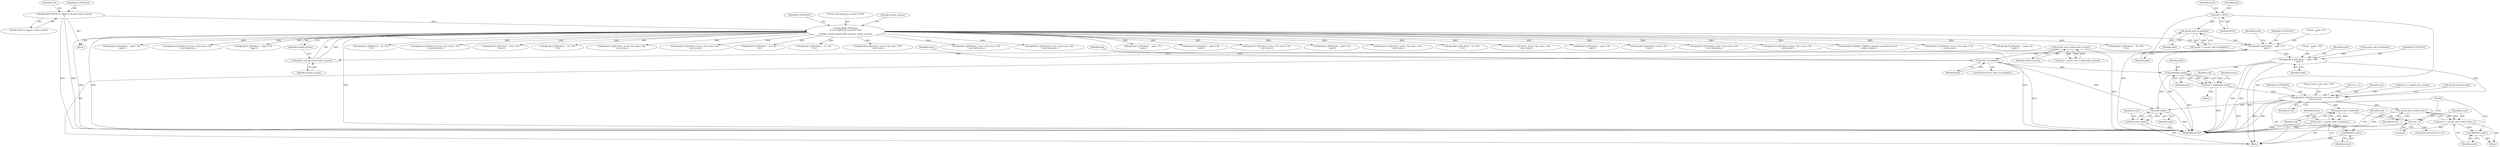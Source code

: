 digraph "0_htcondor_5e5571d1a431eb3c61977b6dd6ec90186ef79867_4@pointer" {
"1001380" [label="(Call,dprintf( D_SYSCALLS, \"  path = %s\n\", path ))"];
"1000224" [label="(Call,dprintf(D_SYSCALLS,\n\t\t\"Got request for syscall %s (%d)\n\",\n\t\tshadow_syscall_name(condor_sysnum), condor_sysnum))"];
"1000158" [label="(Call,dprintf(D_SYSCALLS, \"About to decode condor_sysnum\n\"))"];
"1000227" [label="(Call,shadow_syscall_name(condor_sysnum))"];
"1000163" [label="(Call,syscall_sock->code(condor_sysnum))"];
"1001376" [label="(Call,syscall_sock->code(path))"];
"1001371" [label="(Call,path = NULL)"];
"1001390" [label="(Call,dprintf( D_SYSCALLS, \"  mode = %d\n\", mode ))"];
"1001408" [label="(Call,mkdir(path,mode))"];
"1001406" [label="(Call,rval = mkdir(path,mode))"];
"1001425" [label="(Call,dprintf( D_SYSCALLS, \"\trval = %d, errno = %d\n\", rval, terrno ))"];
"1001433" [label="(Call,syscall_sock->code(rval))"];
"1001431" [label="(Call,result = ( syscall_sock->code(rval) ))"];
"1001435" [label="(Call,ASSERT( result ))"];
"1001438" [label="(Call,rval < 0)"];
"1001444" [label="(Call,syscall_sock->code( terrno ))"];
"1001442" [label="(Call,result = ( syscall_sock->code( terrno ) ))"];
"1001446" [label="(Call,ASSERT( result ))"];
"1001449" [label="(Call,(char *)path)"];
"1001448" [label="(Call,free( (char *)path ))"];
"1001400" [label="(Call,write_access(path))"];
"1000637" [label="(Call,dprintf( D_SYSCALLS, \"\trval = %d, errno = %d\n\", rval, terrno ))"];
"1001470" [label="(Call,dprintf( D_SYSCALLS, \"  path = %s\n\", path ))"];
"1000227" [label="(Call,shadow_syscall_name(condor_sysnum))"];
"1001441" [label="(Block,)"];
"1001393" [label="(Identifier,mode)"];
"1001408" [label="(Call,mkdir(path,mode))"];
"1001339" [label="(Call,dprintf( D_SYSCALLS, \"\trval = %d, errno = %d\n\", rval, terrno ))"];
"1001375" [label="(Identifier,result)"];
"1000793" [label="(Call,dprintf( D_SYSCALLS, \"  fd = %d\n\", fd ))"];
"1000161" [label="(Call,rval = syscall_sock->code(condor_sysnum))"];
"1000374" [label="(Call,dprintf( D_SYSCALLS, \"\trval = %d, errno = %d\n\", rval, terrno ))"];
"1001406" [label="(Call,rval = mkdir(path,mode))"];
"1000107" [label="(Block,)"];
"1002289" [label="(Call,dprintf( D_SYSCALLS, \"  path = %s\n\", path ))"];
"1001682" [label="(Call,dprintf( D_SYSCALLS, \"\trval = %d\n\", rval ))"];
"1001402" [label="(Block,)"];
"1001385" [label="(Identifier,result)"];
"1001623" [label="(Call,dprintf( D_SYSCALLS, \"\trval = %d, errno = %d\n\", rval, (int)terrno ))"];
"1001401" [label="(Identifier,path)"];
"1001433" [label="(Call,syscall_sock->code(rval))"];
"1001439" [label="(Identifier,rval)"];
"1000589" [label="(Call,dprintf( D_SYSCALLS, \"\trval = %d, errno = %d\n\", rval, terrno ))"];
"1001426" [label="(Identifier,D_SYSCALLS)"];
"1002463" [label="(Call,dprintf(D_ALWAYS, \"ERROR: unknown syscall %d received\n\", condor_sysnum ))"];
"1001444" [label="(Call,syscall_sock->code( terrno ))"];
"1000441" [label="(Call,dprintf( D_SYSCALLS, \"\trval = %d, errno = %d\n\", rval, terrno ))"];
"1001443" [label="(Identifier,result)"];
"1001374" [label="(Call,result = ( syscall_sock->code(path) ))"];
"1001407" [label="(Identifier,rval)"];
"1001383" [label="(Identifier,path)"];
"1001141" [label="(Call,dprintf( D_SYSCALLS, \"  path = %s\n\", path ))"];
"1000225" [label="(Identifier,D_SYSCALLS)"];
"1001386" [label="(Call,syscall_sock->code(mode))"];
"1001427" [label="(Literal,\"\trval = %d, errno = %d\n\")"];
"1000162" [label="(Identifier,rval)"];
"1001429" [label="(Identifier,terrno)"];
"1001377" [label="(Identifier,path)"];
"1001440" [label="(Literal,0)"];
"1001448" [label="(Call,free( (char *)path ))"];
"1001400" [label="(Call,write_access(path))"];
"1001432" [label="(Identifier,result)"];
"1000160" [label="(Literal,\"About to decode condor_sysnum\n\")"];
"1001376" [label="(Call,syscall_sock->code(path))"];
"1001391" [label="(Identifier,D_SYSCALLS)"];
"1000164" [label="(Identifier,condor_sysnum)"];
"1001435" [label="(Call,ASSERT( result ))"];
"1001381" [label="(Identifier,D_SYSCALLS)"];
"1001399" [label="(ControlStructure,if ( write_access(path) ))"];
"1001382" [label="(Literal,\"  path = %s\n\")"];
"1001437" [label="(ControlStructure,if( rval < 0 ))"];
"1001055" [label="(Call,dprintf( D_SYSCALLS, \"  fd = %d\n\", fd ))"];
"1002373" [label="(Call,dprintf( D_SYSCALLS, \"  path = %s\n\", path ))"];
"1001413" [label="(Call,rval = -1)"];
"1001730" [label="(Call,dprintf( D_SYSCALLS, \"\trval = %d, errno = %d\n\", rval, (int)terrno ))"];
"1000677" [label="(Call,dprintf( D_SYSCALLS, \"  flags = %d\n\", flags ))"];
"1002472" [label="(MethodReturn,RET)"];
"1001449" [label="(Call,(char *)path)"];
"1001442" [label="(Call,result = ( syscall_sock->code( terrno ) ))"];
"1001453" [label="(Identifier,result)"];
"1001380" [label="(Call,dprintf( D_SYSCALLS, \"  path = %s\n\", path ))"];
"1001428" [label="(Identifier,rval)"];
"1000853" [label="(Call,dprintf( D_SYSCALLS, \"  fd = %d\n\", fd ))"];
"1001434" [label="(Identifier,rval)"];
"1001885" [label="(Call,dprintf( D_SYSCALLS, \"\trval = %d, errno = %d\n\", rval, (int)terrno ))"];
"1000226" [label="(Literal,\"Got request for syscall %s (%d)\n\")"];
"1001225" [label="(Call,dprintf( D_SYSCALLS, \"  from = %s\n\", from ))"];
"1000159" [label="(Identifier,D_SYSCALLS)"];
"1000955" [label="(Call,dprintf( D_SYSCALLS, \"  fd = %d\n\", fd ))"];
"1001421" [label="(Identifier,terrno)"];
"1001445" [label="(Identifier,terrno)"];
"1001370" [label="(Block,)"];
"1001438" [label="(Call,rval < 0)"];
"1001390" [label="(Call,dprintf( D_SYSCALLS, \"  mode = %d\n\", mode ))"];
"1000530" [label="(Call,dprintf( D_SYSCALLS, \"\trval = %d, errno = %d\n\", rval, terrno ))"];
"1001447" [label="(Identifier,result)"];
"1000319" [label="(Call,dprintf( D_SYSCALLS, \"\trval = %d, errno = %d\n\", rval, terrno ))"];
"1000231" [label="(Identifier,condor_sysnum)"];
"1002018" [label="(Call,dprintf( D_SYSCALLS, \"  fd = %d\n\", fd ))"];
"1001404" [label="(Identifier,errno)"];
"1001436" [label="(Identifier,result)"];
"1000158" [label="(Call,dprintf(D_SYSCALLS, \"About to decode condor_sysnum\n\"))"];
"1001420" [label="(Call,terrno = (condor_errno_t)errno)"];
"1001430" [label="(Call,syscall_sock->encode())"];
"1001451" [label="(Identifier,path)"];
"1001542" [label="(Call,dprintf( D_SYSCALLS, \"  fs = %d\n\", fd ))"];
"1000228" [label="(Identifier,condor_sysnum)"];
"1000261" [label="(Call,dprintf( D_SYSCALLS, \"\trval = %d, errno = %d\n\", rval, terrno ))"];
"1001410" [label="(Identifier,mode)"];
"1000229" [label="(Identifier,condor_sysnum)"];
"1000163" [label="(Call,syscall_sock->code(condor_sysnum))"];
"1001814" [label="(Call,dprintf( D_SYSCALLS, \"\trval = %d, errno = %d\n\", rval, (int)terrno ))"];
"1001372" [label="(Identifier,path)"];
"1000224" [label="(Call,dprintf(D_SYSCALLS,\n\t\t\"Got request for syscall %s (%d)\n\",\n\t\tshadow_syscall_name(condor_sysnum), condor_sysnum))"];
"1001392" [label="(Literal,\"  mode = %d\n\")"];
"1001961" [label="(Call,dprintf( D_SYSCALLS, \"\trval = %d, errno = %d\n\", rval, (int)terrno ))"];
"1001425" [label="(Call,dprintf( D_SYSCALLS, \"\trval = %d, errno = %d\n\", rval, terrno ))"];
"1001395" [label="(Identifier,result)"];
"1002112" [label="(Call,dprintf( D_SYSCALLS, \"  path = %s\n\", path ))"];
"1001373" [label="(Identifier,NULL)"];
"1001446" [label="(Call,ASSERT( result ))"];
"1002215" [label="(Call,dprintf( D_SYSCALLS, \"  path = %s\n\", path ))"];
"1001371" [label="(Call,path = NULL)"];
"1001431" [label="(Call,result = ( syscall_sock->code(rval) ))"];
"1001414" [label="(Identifier,rval)"];
"1001409" [label="(Identifier,path)"];
"1001380" -> "1001370"  [label="AST: "];
"1001380" -> "1001383"  [label="CFG: "];
"1001381" -> "1001380"  [label="AST: "];
"1001382" -> "1001380"  [label="AST: "];
"1001383" -> "1001380"  [label="AST: "];
"1001385" -> "1001380"  [label="CFG: "];
"1001380" -> "1002472"  [label="DDG: "];
"1000224" -> "1001380"  [label="DDG: "];
"1001376" -> "1001380"  [label="DDG: "];
"1001380" -> "1001390"  [label="DDG: "];
"1001380" -> "1001400"  [label="DDG: "];
"1000224" -> "1000107"  [label="AST: "];
"1000224" -> "1000229"  [label="CFG: "];
"1000225" -> "1000224"  [label="AST: "];
"1000226" -> "1000224"  [label="AST: "];
"1000227" -> "1000224"  [label="AST: "];
"1000229" -> "1000224"  [label="AST: "];
"1000231" -> "1000224"  [label="CFG: "];
"1000224" -> "1002472"  [label="DDG: "];
"1000224" -> "1002472"  [label="DDG: "];
"1000224" -> "1002472"  [label="DDG: "];
"1000224" -> "1002472"  [label="DDG: "];
"1000158" -> "1000224"  [label="DDG: "];
"1000227" -> "1000224"  [label="DDG: "];
"1000224" -> "1000261"  [label="DDG: "];
"1000224" -> "1000319"  [label="DDG: "];
"1000224" -> "1000374"  [label="DDG: "];
"1000224" -> "1000441"  [label="DDG: "];
"1000224" -> "1000530"  [label="DDG: "];
"1000224" -> "1000589"  [label="DDG: "];
"1000224" -> "1000637"  [label="DDG: "];
"1000224" -> "1000677"  [label="DDG: "];
"1000224" -> "1000793"  [label="DDG: "];
"1000224" -> "1000853"  [label="DDG: "];
"1000224" -> "1000955"  [label="DDG: "];
"1000224" -> "1001055"  [label="DDG: "];
"1000224" -> "1001141"  [label="DDG: "];
"1000224" -> "1001225"  [label="DDG: "];
"1000224" -> "1001339"  [label="DDG: "];
"1000224" -> "1001470"  [label="DDG: "];
"1000224" -> "1001542"  [label="DDG: "];
"1000224" -> "1001623"  [label="DDG: "];
"1000224" -> "1001682"  [label="DDG: "];
"1000224" -> "1001730"  [label="DDG: "];
"1000224" -> "1001814"  [label="DDG: "];
"1000224" -> "1001885"  [label="DDG: "];
"1000224" -> "1001961"  [label="DDG: "];
"1000224" -> "1002018"  [label="DDG: "];
"1000224" -> "1002112"  [label="DDG: "];
"1000224" -> "1002215"  [label="DDG: "];
"1000224" -> "1002289"  [label="DDG: "];
"1000224" -> "1002373"  [label="DDG: "];
"1000224" -> "1002463"  [label="DDG: "];
"1000158" -> "1000107"  [label="AST: "];
"1000158" -> "1000160"  [label="CFG: "];
"1000159" -> "1000158"  [label="AST: "];
"1000160" -> "1000158"  [label="AST: "];
"1000162" -> "1000158"  [label="CFG: "];
"1000158" -> "1002472"  [label="DDG: "];
"1000158" -> "1002472"  [label="DDG: "];
"1000227" -> "1000228"  [label="CFG: "];
"1000228" -> "1000227"  [label="AST: "];
"1000229" -> "1000227"  [label="CFG: "];
"1000163" -> "1000227"  [label="DDG: "];
"1000163" -> "1000161"  [label="AST: "];
"1000163" -> "1000164"  [label="CFG: "];
"1000164" -> "1000163"  [label="AST: "];
"1000161" -> "1000163"  [label="CFG: "];
"1000163" -> "1002472"  [label="DDG: "];
"1000163" -> "1000161"  [label="DDG: "];
"1001376" -> "1001374"  [label="AST: "];
"1001376" -> "1001377"  [label="CFG: "];
"1001377" -> "1001376"  [label="AST: "];
"1001374" -> "1001376"  [label="CFG: "];
"1001376" -> "1001374"  [label="DDG: "];
"1001371" -> "1001376"  [label="DDG: "];
"1001371" -> "1001370"  [label="AST: "];
"1001371" -> "1001373"  [label="CFG: "];
"1001372" -> "1001371"  [label="AST: "];
"1001373" -> "1001371"  [label="AST: "];
"1001375" -> "1001371"  [label="CFG: "];
"1001371" -> "1002472"  [label="DDG: "];
"1001390" -> "1001370"  [label="AST: "];
"1001390" -> "1001393"  [label="CFG: "];
"1001391" -> "1001390"  [label="AST: "];
"1001392" -> "1001390"  [label="AST: "];
"1001393" -> "1001390"  [label="AST: "];
"1001395" -> "1001390"  [label="CFG: "];
"1001390" -> "1002472"  [label="DDG: "];
"1001390" -> "1002472"  [label="DDG: "];
"1001386" -> "1001390"  [label="DDG: "];
"1001390" -> "1001408"  [label="DDG: "];
"1001390" -> "1001425"  [label="DDG: "];
"1001408" -> "1001406"  [label="AST: "];
"1001408" -> "1001410"  [label="CFG: "];
"1001409" -> "1001408"  [label="AST: "];
"1001410" -> "1001408"  [label="AST: "];
"1001406" -> "1001408"  [label="CFG: "];
"1001408" -> "1002472"  [label="DDG: "];
"1001408" -> "1001406"  [label="DDG: "];
"1001408" -> "1001406"  [label="DDG: "];
"1001400" -> "1001408"  [label="DDG: "];
"1001408" -> "1001449"  [label="DDG: "];
"1001406" -> "1001402"  [label="AST: "];
"1001407" -> "1001406"  [label="AST: "];
"1001421" -> "1001406"  [label="CFG: "];
"1001406" -> "1002472"  [label="DDG: "];
"1001406" -> "1001425"  [label="DDG: "];
"1001425" -> "1001370"  [label="AST: "];
"1001425" -> "1001429"  [label="CFG: "];
"1001426" -> "1001425"  [label="AST: "];
"1001427" -> "1001425"  [label="AST: "];
"1001428" -> "1001425"  [label="AST: "];
"1001429" -> "1001425"  [label="AST: "];
"1001430" -> "1001425"  [label="CFG: "];
"1001425" -> "1002472"  [label="DDG: "];
"1001425" -> "1002472"  [label="DDG: "];
"1001425" -> "1002472"  [label="DDG: "];
"1001413" -> "1001425"  [label="DDG: "];
"1001420" -> "1001425"  [label="DDG: "];
"1001425" -> "1001433"  [label="DDG: "];
"1001425" -> "1001444"  [label="DDG: "];
"1001433" -> "1001431"  [label="AST: "];
"1001433" -> "1001434"  [label="CFG: "];
"1001434" -> "1001433"  [label="AST: "];
"1001431" -> "1001433"  [label="CFG: "];
"1001433" -> "1001431"  [label="DDG: "];
"1001433" -> "1001438"  [label="DDG: "];
"1001431" -> "1001370"  [label="AST: "];
"1001432" -> "1001431"  [label="AST: "];
"1001436" -> "1001431"  [label="CFG: "];
"1001431" -> "1002472"  [label="DDG: "];
"1001431" -> "1001435"  [label="DDG: "];
"1001435" -> "1001370"  [label="AST: "];
"1001435" -> "1001436"  [label="CFG: "];
"1001436" -> "1001435"  [label="AST: "];
"1001439" -> "1001435"  [label="CFG: "];
"1001438" -> "1001437"  [label="AST: "];
"1001438" -> "1001440"  [label="CFG: "];
"1001439" -> "1001438"  [label="AST: "];
"1001440" -> "1001438"  [label="AST: "];
"1001443" -> "1001438"  [label="CFG: "];
"1001450" -> "1001438"  [label="CFG: "];
"1001438" -> "1002472"  [label="DDG: "];
"1001438" -> "1002472"  [label="DDG: "];
"1001444" -> "1001442"  [label="AST: "];
"1001444" -> "1001445"  [label="CFG: "];
"1001445" -> "1001444"  [label="AST: "];
"1001442" -> "1001444"  [label="CFG: "];
"1001444" -> "1002472"  [label="DDG: "];
"1001444" -> "1001442"  [label="DDG: "];
"1001442" -> "1001441"  [label="AST: "];
"1001443" -> "1001442"  [label="AST: "];
"1001447" -> "1001442"  [label="CFG: "];
"1001442" -> "1002472"  [label="DDG: "];
"1001442" -> "1001446"  [label="DDG: "];
"1001446" -> "1001441"  [label="AST: "];
"1001446" -> "1001447"  [label="CFG: "];
"1001447" -> "1001446"  [label="AST: "];
"1001450" -> "1001446"  [label="CFG: "];
"1001449" -> "1001448"  [label="AST: "];
"1001449" -> "1001451"  [label="CFG: "];
"1001450" -> "1001449"  [label="AST: "];
"1001451" -> "1001449"  [label="AST: "];
"1001448" -> "1001449"  [label="CFG: "];
"1001449" -> "1002472"  [label="DDG: "];
"1001449" -> "1001448"  [label="DDG: "];
"1001400" -> "1001449"  [label="DDG: "];
"1001448" -> "1001370"  [label="AST: "];
"1001453" -> "1001448"  [label="CFG: "];
"1001448" -> "1002472"  [label="DDG: "];
"1001400" -> "1001399"  [label="AST: "];
"1001400" -> "1001401"  [label="CFG: "];
"1001401" -> "1001400"  [label="AST: "];
"1001404" -> "1001400"  [label="CFG: "];
"1001414" -> "1001400"  [label="CFG: "];
"1001400" -> "1002472"  [label="DDG: "];
}
